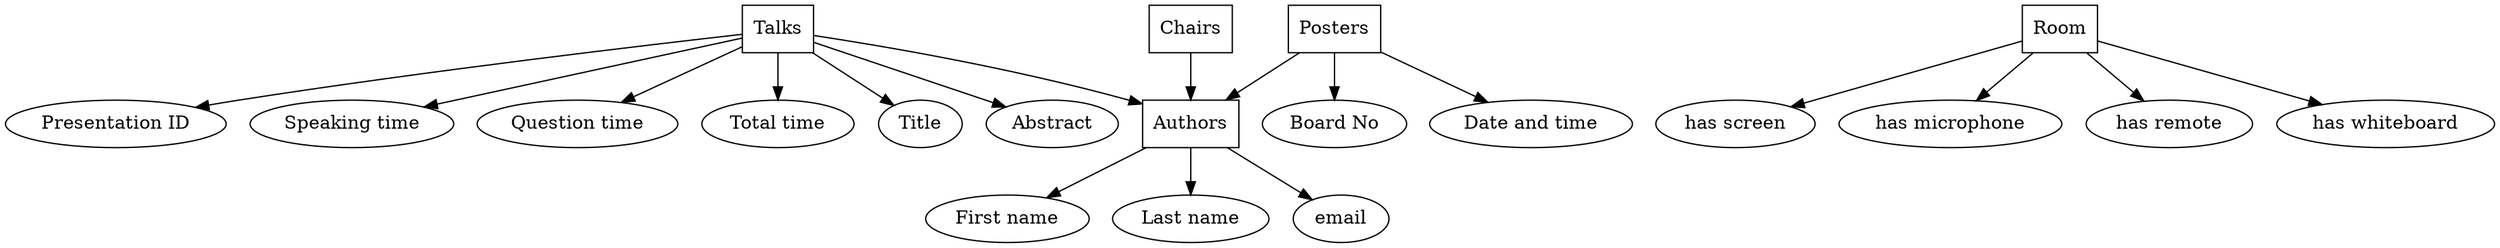 digraph G {
"Talks" [shape="box"]
"Authors" [shape="box"]
"Posters" [shape="box"]
"Room" [shape="box"]
"Chairs" [shape="box"]
"Talks" -> "Presentation ID"
"Talks" -> "Authors"
"Talks" -> "Speaking time"
"Talks" -> "Question time"
"Talks" -> "Total time"
"Talks" -> "Title"
"Talks" -> "Abstract"
"Authors" -> "First name"
"Authors" -> "Last name"
"Authors" -> "email"
"Chairs" -> "Authors"
"Posters" -> "Authors"
"Posters" -> "Board No"
"Posters" -> "Date and time"
"Room" -> "has screen"
"Room" -> "has microphone"
"Room" -> "has remote"
"Room" -> "has whiteboard"
}
